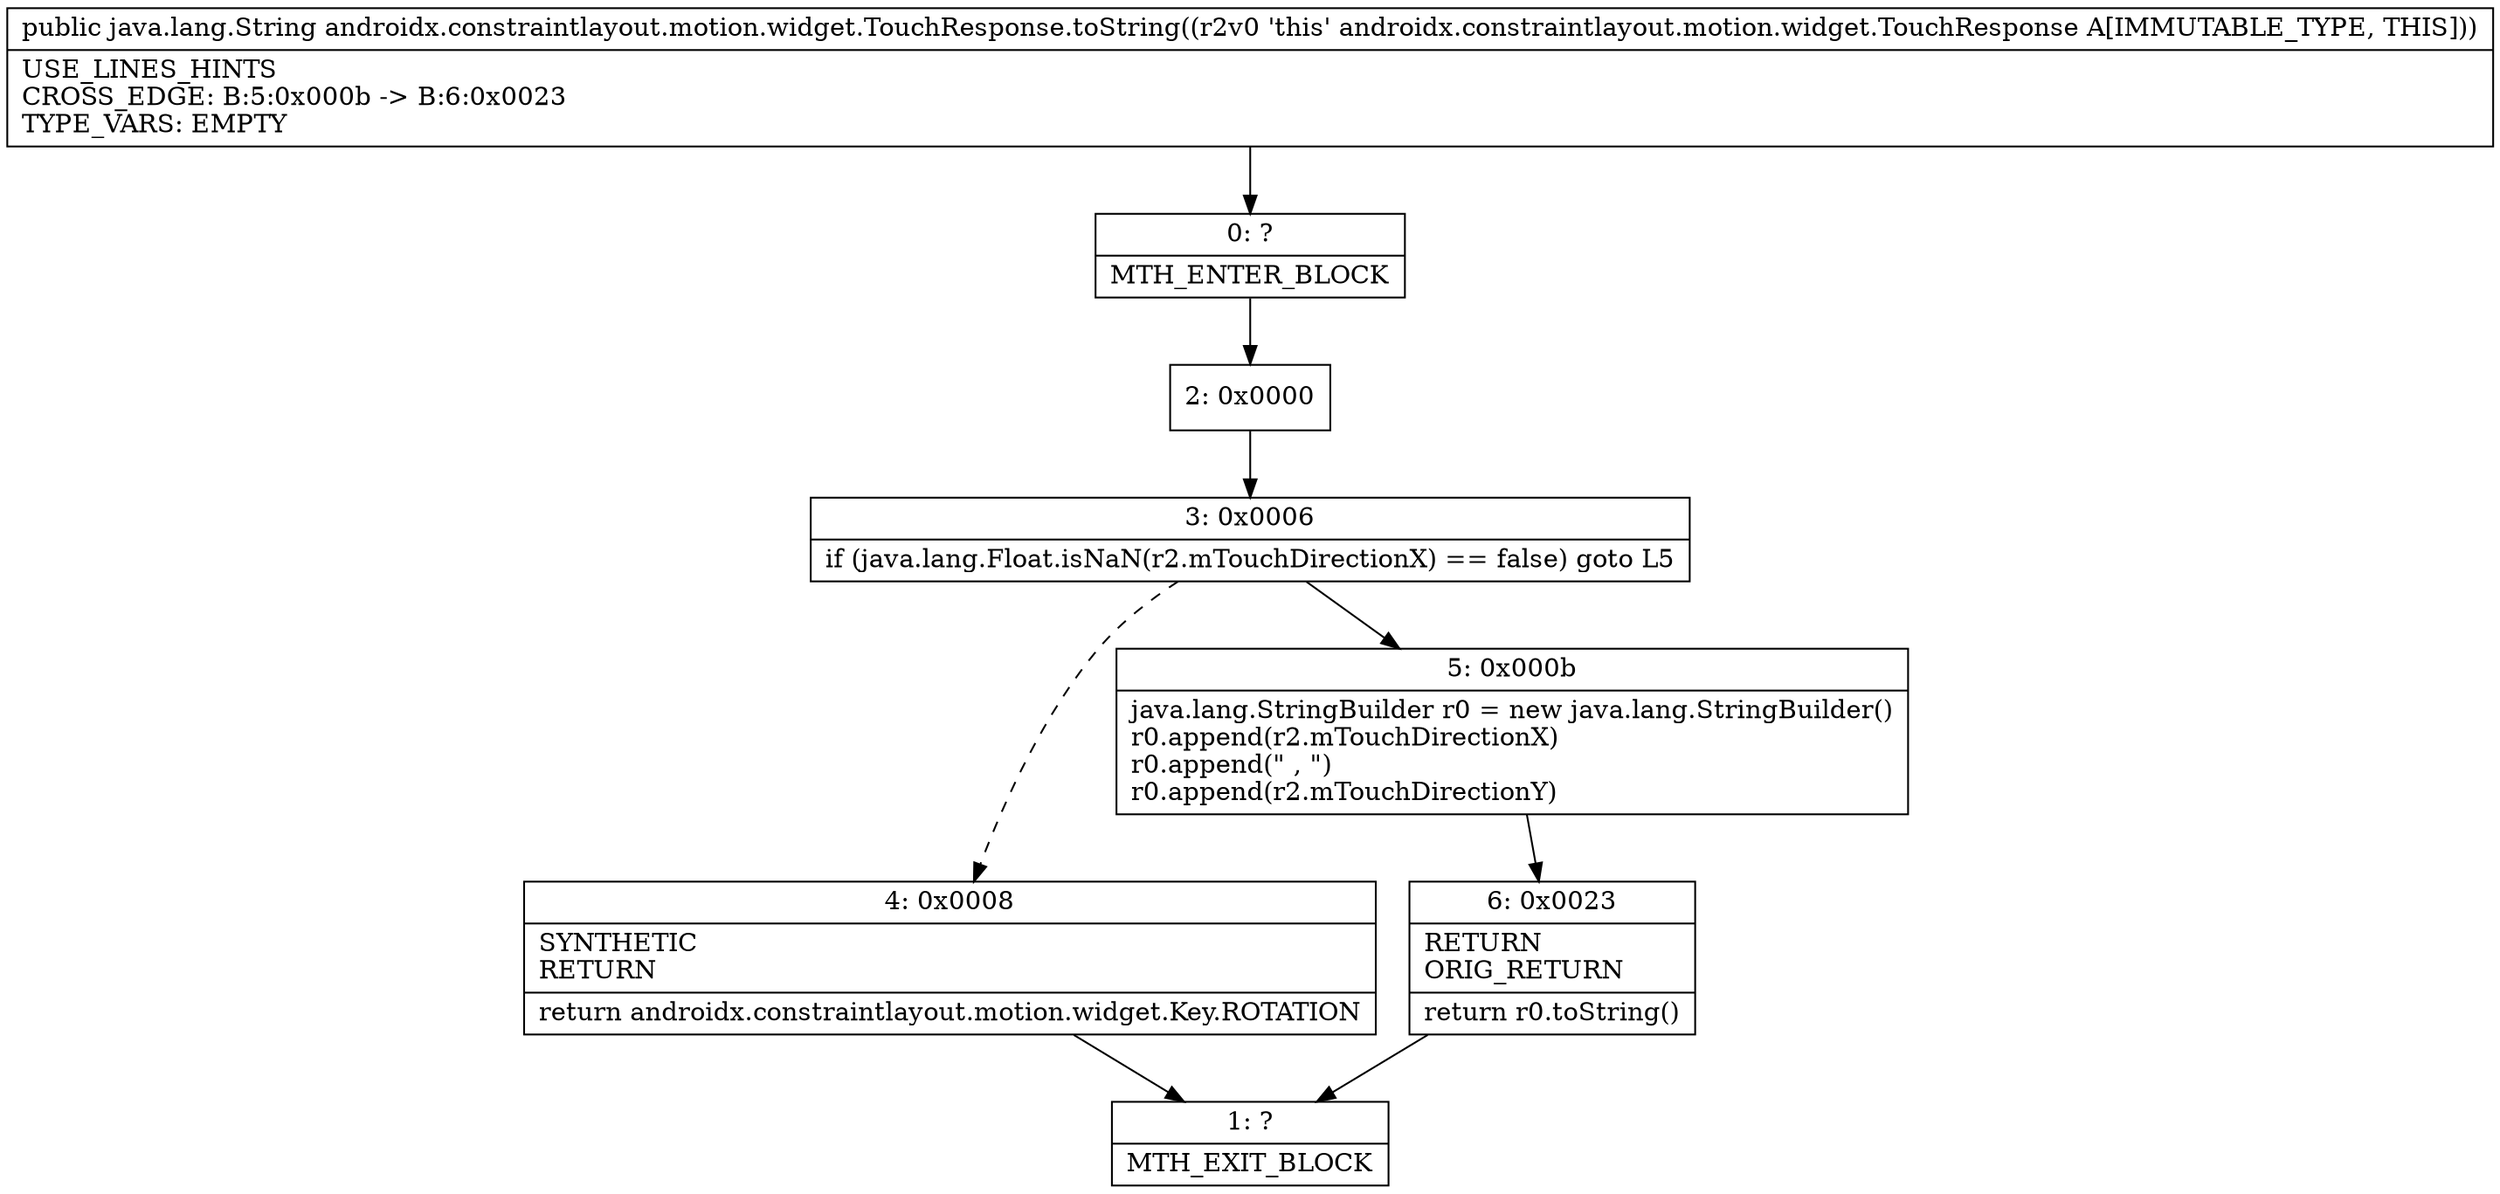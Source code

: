 digraph "CFG forandroidx.constraintlayout.motion.widget.TouchResponse.toString()Ljava\/lang\/String;" {
Node_0 [shape=record,label="{0\:\ ?|MTH_ENTER_BLOCK\l}"];
Node_2 [shape=record,label="{2\:\ 0x0000}"];
Node_3 [shape=record,label="{3\:\ 0x0006|if (java.lang.Float.isNaN(r2.mTouchDirectionX) == false) goto L5\l}"];
Node_4 [shape=record,label="{4\:\ 0x0008|SYNTHETIC\lRETURN\l|return androidx.constraintlayout.motion.widget.Key.ROTATION\l}"];
Node_1 [shape=record,label="{1\:\ ?|MTH_EXIT_BLOCK\l}"];
Node_5 [shape=record,label="{5\:\ 0x000b|java.lang.StringBuilder r0 = new java.lang.StringBuilder()\lr0.append(r2.mTouchDirectionX)\lr0.append(\" , \")\lr0.append(r2.mTouchDirectionY)\l}"];
Node_6 [shape=record,label="{6\:\ 0x0023|RETURN\lORIG_RETURN\l|return r0.toString()\l}"];
MethodNode[shape=record,label="{public java.lang.String androidx.constraintlayout.motion.widget.TouchResponse.toString((r2v0 'this' androidx.constraintlayout.motion.widget.TouchResponse A[IMMUTABLE_TYPE, THIS]))  | USE_LINES_HINTS\lCROSS_EDGE: B:5:0x000b \-\> B:6:0x0023\lTYPE_VARS: EMPTY\l}"];
MethodNode -> Node_0;Node_0 -> Node_2;
Node_2 -> Node_3;
Node_3 -> Node_4[style=dashed];
Node_3 -> Node_5;
Node_4 -> Node_1;
Node_5 -> Node_6;
Node_6 -> Node_1;
}

